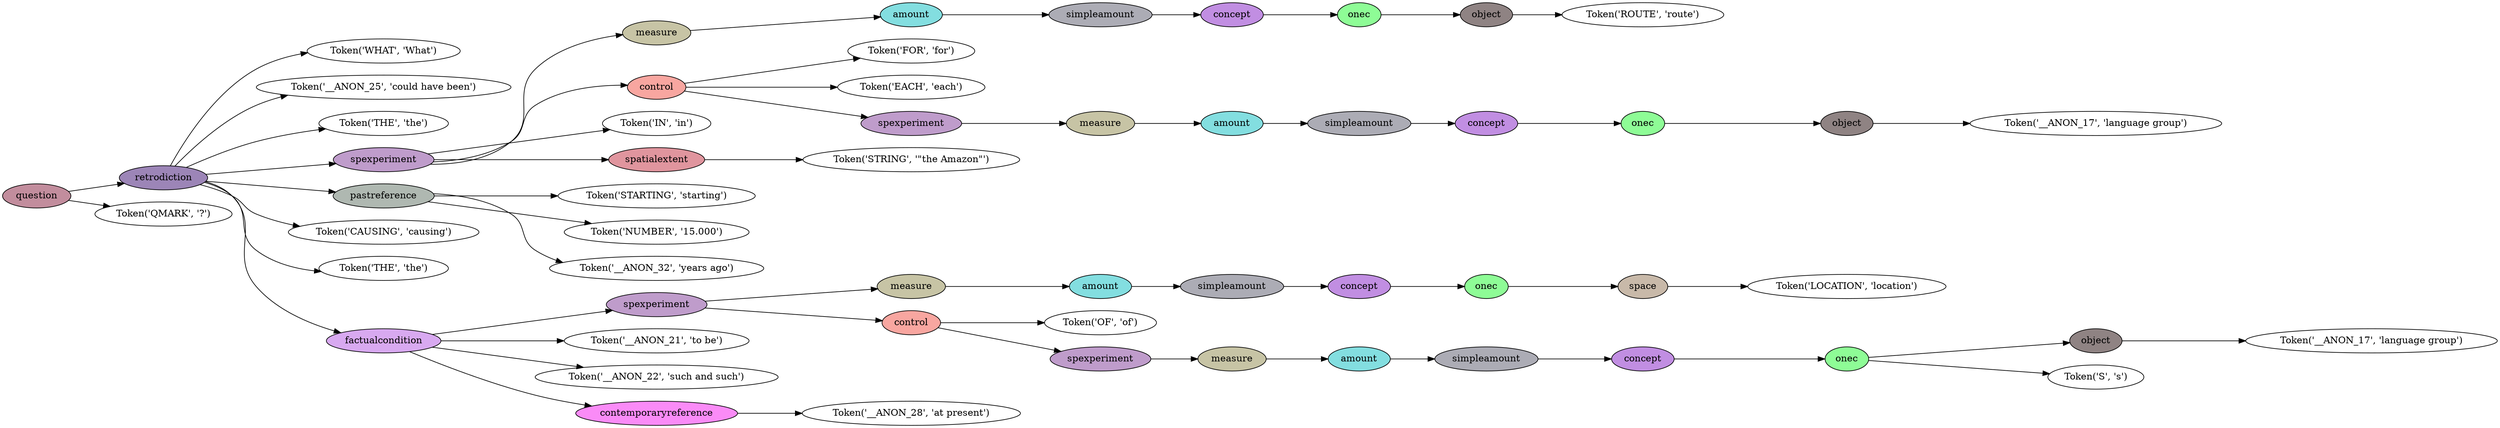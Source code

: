 digraph G {
rankdir=LR;
0 [label="Token('WHAT', 'What')"];
1 [label="Token('__ANON_25', 'could have been')"];
2 [label="Token('THE', 'the')"];
3 [label="Token('ROUTE', 'route')"];
4 [fillcolor="#8f8383", label=object, style=filled];
4 -> 3;
5 [fillcolor="#8efc96", label=onec, style=filled];
5 -> 4;
6 [fillcolor="#c18ee2", label=concept, style=filled];
6 -> 5;
7 [fillcolor="#acacb5", label=simpleamount, style=filled];
7 -> 6;
8 [fillcolor="#83dee0", label=amount, style=filled];
8 -> 7;
9 [fillcolor="#c7c4a5", label=measure, style=filled];
9 -> 8;
10 [label="Token('FOR', 'for')"];
11 [label="Token('EACH', 'each')"];
12 [label="Token('__ANON_17', 'language group')"];
13 [fillcolor="#8f8383", label=object, style=filled];
13 -> 12;
14 [fillcolor="#8efc96", label=onec, style=filled];
14 -> 13;
15 [fillcolor="#c18ee2", label=concept, style=filled];
15 -> 14;
16 [fillcolor="#acacb5", label=simpleamount, style=filled];
16 -> 15;
17 [fillcolor="#83dee0", label=amount, style=filled];
17 -> 16;
18 [fillcolor="#c7c4a5", label=measure, style=filled];
18 -> 17;
19 [fillcolor="#bf9ccb", label=spexperiment, style=filled];
19 -> 18;
20 [fillcolor="#f8a6a0", label=control, style=filled];
20 -> 10;
20 -> 11;
20 -> 19;
21 [label="Token('IN', 'in')"];
22 [label="Token('STRING', '\"the Amazon\"')"];
23 [fillcolor="#e0959e", label=spatialextent, style=filled];
23 -> 22;
24 [fillcolor="#bf9ccb", label=spexperiment, style=filled];
24 -> 9;
24 -> 20;
24 -> 21;
24 -> 23;
25 [label="Token('STARTING', 'starting')"];
26 [label="Token('NUMBER', '15.000')"];
27 [label="Token('__ANON_32', 'years ago')"];
28 [fillcolor="#afb8b1", label=pastreference, style=filled];
28 -> 25;
28 -> 26;
28 -> 27;
29 [label="Token('CAUSING', 'causing')"];
30 [label="Token('THE', 'the')"];
31 [label="Token('LOCATION', 'location')"];
32 [fillcolor="#c8b9a9", label=space, style=filled];
32 -> 31;
33 [fillcolor="#8efc96", label=onec, style=filled];
33 -> 32;
34 [fillcolor="#c18ee2", label=concept, style=filled];
34 -> 33;
35 [fillcolor="#acacb5", label=simpleamount, style=filled];
35 -> 34;
36 [fillcolor="#83dee0", label=amount, style=filled];
36 -> 35;
37 [fillcolor="#c7c4a5", label=measure, style=filled];
37 -> 36;
38 [label="Token('OF', 'of')"];
39 [label="Token('__ANON_17', 'language group')"];
40 [fillcolor="#8f8383", label=object, style=filled];
40 -> 39;
41 [label="Token('S', 's')"];
42 [fillcolor="#8efc96", label=onec, style=filled];
42 -> 40;
42 -> 41;
43 [fillcolor="#c18ee2", label=concept, style=filled];
43 -> 42;
44 [fillcolor="#acacb5", label=simpleamount, style=filled];
44 -> 43;
45 [fillcolor="#83dee0", label=amount, style=filled];
45 -> 44;
46 [fillcolor="#c7c4a5", label=measure, style=filled];
46 -> 45;
47 [fillcolor="#bf9ccb", label=spexperiment, style=filled];
47 -> 46;
48 [fillcolor="#f8a6a0", label=control, style=filled];
48 -> 38;
48 -> 47;
49 [fillcolor="#bf9ccb", label=spexperiment, style=filled];
49 -> 37;
49 -> 48;
50 [label="Token('__ANON_21', 'to be')"];
51 [label="Token('__ANON_22', 'such and such')"];
52 [label="Token('__ANON_28', 'at present')"];
53 [fillcolor="#fa8bf7", label=contemporaryreference, style=filled];
53 -> 52;
54 [fillcolor="#d8a9f0", label=factualcondition, style=filled];
54 -> 49;
54 -> 50;
54 -> 51;
54 -> 53;
55 [fillcolor="#9c85b7", label=retrodiction, style=filled];
55 -> 0;
55 -> 1;
55 -> 2;
55 -> 24;
55 -> 28;
55 -> 29;
55 -> 30;
55 -> 54;
56 [label="Token('QMARK', '?')"];
57 [fillcolor="#c28d9d", label=question, style=filled];
57 -> 55;
57 -> 56;
}
